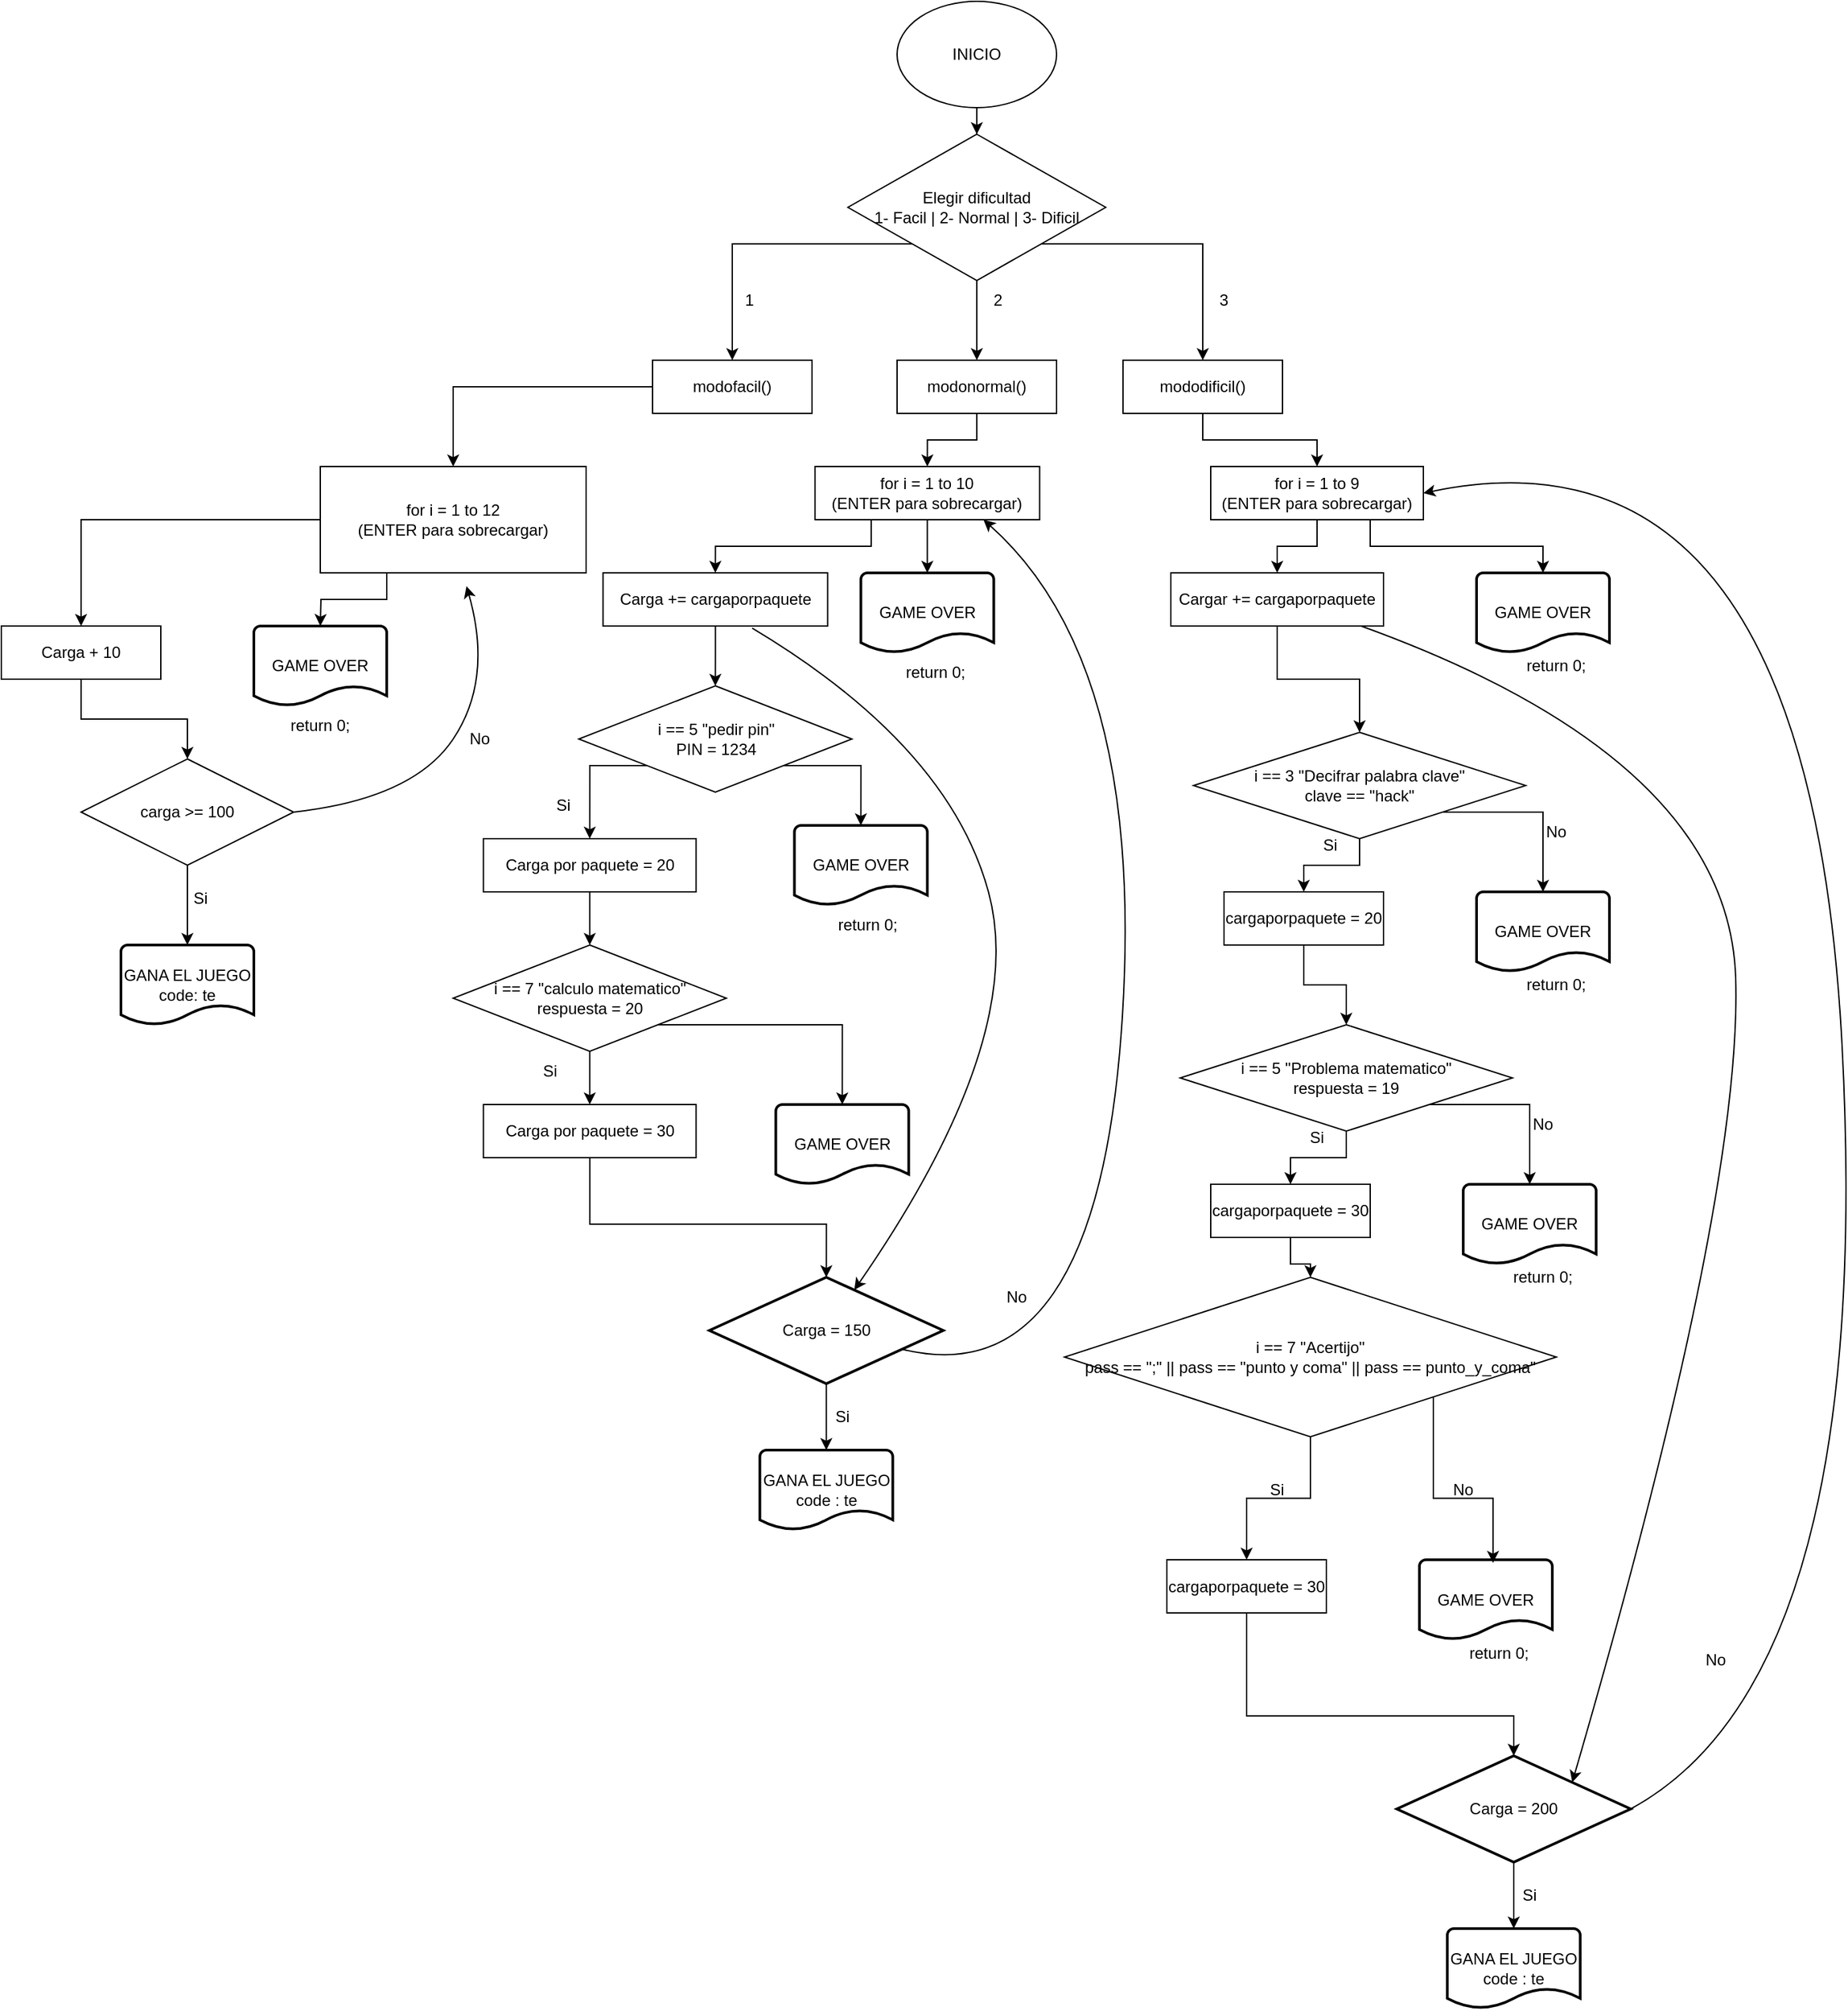 <mxfile version="27.0.9">
  <diagram name="Página-1" id="0kW9Z5ZiKooFzMVgs-mN">
    <mxGraphModel dx="2316" dy="894" grid="1" gridSize="10" guides="1" tooltips="1" connect="1" arrows="1" fold="1" page="1" pageScale="1" pageWidth="827" pageHeight="1169" math="0" shadow="0">
      <root>
        <mxCell id="0" />
        <mxCell id="1" parent="0" />
        <mxCell id="x7w9Sr6h0Abs_qpFQxAr-3" value="" style="edgeStyle=orthogonalEdgeStyle;rounded=0;orthogonalLoop=1;jettySize=auto;html=1;" edge="1" parent="1" source="x7w9Sr6h0Abs_qpFQxAr-1" target="x7w9Sr6h0Abs_qpFQxAr-2">
          <mxGeometry relative="1" as="geometry" />
        </mxCell>
        <mxCell id="x7w9Sr6h0Abs_qpFQxAr-1" value="INICIO" style="ellipse;whiteSpace=wrap;html=1;" vertex="1" parent="1">
          <mxGeometry x="354" y="10" width="120" height="80" as="geometry" />
        </mxCell>
        <mxCell id="x7w9Sr6h0Abs_qpFQxAr-9" style="edgeStyle=orthogonalEdgeStyle;rounded=0;orthogonalLoop=1;jettySize=auto;html=1;exitX=0;exitY=1;exitDx=0;exitDy=0;entryX=0.5;entryY=0;entryDx=0;entryDy=0;" edge="1" parent="1" source="x7w9Sr6h0Abs_qpFQxAr-2" target="x7w9Sr6h0Abs_qpFQxAr-5">
          <mxGeometry relative="1" as="geometry" />
        </mxCell>
        <mxCell id="x7w9Sr6h0Abs_qpFQxAr-10" style="edgeStyle=orthogonalEdgeStyle;rounded=0;orthogonalLoop=1;jettySize=auto;html=1;entryX=0.5;entryY=0;entryDx=0;entryDy=0;" edge="1" parent="1" source="x7w9Sr6h0Abs_qpFQxAr-2" target="x7w9Sr6h0Abs_qpFQxAr-6">
          <mxGeometry relative="1" as="geometry" />
        </mxCell>
        <mxCell id="x7w9Sr6h0Abs_qpFQxAr-11" style="edgeStyle=orthogonalEdgeStyle;rounded=0;orthogonalLoop=1;jettySize=auto;html=1;exitX=1;exitY=1;exitDx=0;exitDy=0;entryX=0.5;entryY=0;entryDx=0;entryDy=0;" edge="1" parent="1" source="x7w9Sr6h0Abs_qpFQxAr-2" target="x7w9Sr6h0Abs_qpFQxAr-7">
          <mxGeometry relative="1" as="geometry" />
        </mxCell>
        <mxCell id="x7w9Sr6h0Abs_qpFQxAr-2" value="Elegir dificultad&lt;div&gt;1- Facil | 2- Normal | 3- Dificil&lt;/div&gt;" style="rhombus;whiteSpace=wrap;html=1;" vertex="1" parent="1">
          <mxGeometry x="317" y="110" width="194" height="110" as="geometry" />
        </mxCell>
        <mxCell id="x7w9Sr6h0Abs_qpFQxAr-13" style="edgeStyle=orthogonalEdgeStyle;rounded=0;orthogonalLoop=1;jettySize=auto;html=1;entryX=0.5;entryY=0;entryDx=0;entryDy=0;" edge="1" parent="1" source="x7w9Sr6h0Abs_qpFQxAr-5" target="x7w9Sr6h0Abs_qpFQxAr-12">
          <mxGeometry relative="1" as="geometry" />
        </mxCell>
        <mxCell id="x7w9Sr6h0Abs_qpFQxAr-5" value="modofacil()" style="rounded=0;whiteSpace=wrap;html=1;" vertex="1" parent="1">
          <mxGeometry x="170" y="280" width="120" height="40" as="geometry" />
        </mxCell>
        <mxCell id="x7w9Sr6h0Abs_qpFQxAr-28" style="edgeStyle=orthogonalEdgeStyle;rounded=0;orthogonalLoop=1;jettySize=auto;html=1;entryX=0.5;entryY=0;entryDx=0;entryDy=0;" edge="1" parent="1" source="x7w9Sr6h0Abs_qpFQxAr-6" target="x7w9Sr6h0Abs_qpFQxAr-27">
          <mxGeometry relative="1" as="geometry" />
        </mxCell>
        <mxCell id="x7w9Sr6h0Abs_qpFQxAr-6" value="modonormal()" style="rounded=0;whiteSpace=wrap;html=1;" vertex="1" parent="1">
          <mxGeometry x="354" y="280" width="120" height="40" as="geometry" />
        </mxCell>
        <mxCell id="x7w9Sr6h0Abs_qpFQxAr-72" style="edgeStyle=orthogonalEdgeStyle;rounded=0;orthogonalLoop=1;jettySize=auto;html=1;entryX=0.5;entryY=0;entryDx=0;entryDy=0;" edge="1" parent="1" source="x7w9Sr6h0Abs_qpFQxAr-7" target="x7w9Sr6h0Abs_qpFQxAr-67">
          <mxGeometry relative="1" as="geometry" />
        </mxCell>
        <mxCell id="x7w9Sr6h0Abs_qpFQxAr-7" value="mododificil()" style="rounded=0;whiteSpace=wrap;html=1;" vertex="1" parent="1">
          <mxGeometry x="524" y="280" width="120" height="40" as="geometry" />
        </mxCell>
        <mxCell id="x7w9Sr6h0Abs_qpFQxAr-8" style="edgeStyle=orthogonalEdgeStyle;rounded=0;orthogonalLoop=1;jettySize=auto;html=1;exitX=0.5;exitY=1;exitDx=0;exitDy=0;" edge="1" parent="1" source="x7w9Sr6h0Abs_qpFQxAr-6" target="x7w9Sr6h0Abs_qpFQxAr-6">
          <mxGeometry relative="1" as="geometry" />
        </mxCell>
        <mxCell id="x7w9Sr6h0Abs_qpFQxAr-18" style="edgeStyle=orthogonalEdgeStyle;rounded=0;orthogonalLoop=1;jettySize=auto;html=1;exitX=0.25;exitY=1;exitDx=0;exitDy=0;entryX=0.5;entryY=0;entryDx=0;entryDy=0;" edge="1" parent="1" source="x7w9Sr6h0Abs_qpFQxAr-12">
          <mxGeometry relative="1" as="geometry">
            <mxPoint x="-80" y="480" as="targetPoint" />
          </mxGeometry>
        </mxCell>
        <mxCell id="x7w9Sr6h0Abs_qpFQxAr-19" style="edgeStyle=orthogonalEdgeStyle;rounded=0;orthogonalLoop=1;jettySize=auto;html=1;entryX=0.5;entryY=0;entryDx=0;entryDy=0;" edge="1" parent="1" source="x7w9Sr6h0Abs_qpFQxAr-12" target="x7w9Sr6h0Abs_qpFQxAr-14">
          <mxGeometry relative="1" as="geometry" />
        </mxCell>
        <mxCell id="x7w9Sr6h0Abs_qpFQxAr-12" value="for i = 1 to 12&lt;div&gt;(ENTER para sobrecargar)&lt;/div&gt;" style="rounded=0;whiteSpace=wrap;html=1;" vertex="1" parent="1">
          <mxGeometry x="-80" y="360" width="200" height="80" as="geometry" />
        </mxCell>
        <mxCell id="x7w9Sr6h0Abs_qpFQxAr-20" style="edgeStyle=orthogonalEdgeStyle;rounded=0;orthogonalLoop=1;jettySize=auto;html=1;entryX=0.5;entryY=0;entryDx=0;entryDy=0;" edge="1" parent="1" source="x7w9Sr6h0Abs_qpFQxAr-14" target="x7w9Sr6h0Abs_qpFQxAr-16">
          <mxGeometry relative="1" as="geometry" />
        </mxCell>
        <mxCell id="x7w9Sr6h0Abs_qpFQxAr-14" value="Carga + 10" style="rounded=0;whiteSpace=wrap;html=1;" vertex="1" parent="1">
          <mxGeometry x="-320" y="480" width="120" height="40" as="geometry" />
        </mxCell>
        <mxCell id="x7w9Sr6h0Abs_qpFQxAr-26" style="edgeStyle=orthogonalEdgeStyle;rounded=0;orthogonalLoop=1;jettySize=auto;html=1;exitX=0.5;exitY=1;exitDx=0;exitDy=0;" edge="1" parent="1" source="x7w9Sr6h0Abs_qpFQxAr-16" target="x7w9Sr6h0Abs_qpFQxAr-25">
          <mxGeometry relative="1" as="geometry" />
        </mxCell>
        <mxCell id="x7w9Sr6h0Abs_qpFQxAr-16" value="carga &amp;gt;= 100" style="rhombus;whiteSpace=wrap;html=1;" vertex="1" parent="1">
          <mxGeometry x="-260" y="580" width="160" height="80" as="geometry" />
        </mxCell>
        <mxCell id="x7w9Sr6h0Abs_qpFQxAr-17" value="" style="curved=1;endArrow=classic;html=1;rounded=0;exitX=1;exitY=0.5;exitDx=0;exitDy=0;" edge="1" parent="1" source="x7w9Sr6h0Abs_qpFQxAr-16">
          <mxGeometry width="50" height="50" relative="1" as="geometry">
            <mxPoint x="60" y="500" as="sourcePoint" />
            <mxPoint x="30" y="450" as="targetPoint" />
            <Array as="points">
              <mxPoint x="-10" y="610" />
              <mxPoint x="50" y="520" />
            </Array>
          </mxGeometry>
        </mxCell>
        <mxCell id="x7w9Sr6h0Abs_qpFQxAr-21" value="Si" style="text;strokeColor=none;align=center;fillColor=none;html=1;verticalAlign=middle;whiteSpace=wrap;rounded=0;" vertex="1" parent="1">
          <mxGeometry x="-200" y="670" width="60" height="30" as="geometry" />
        </mxCell>
        <mxCell id="x7w9Sr6h0Abs_qpFQxAr-22" value="No" style="text;html=1;align=center;verticalAlign=middle;whiteSpace=wrap;rounded=0;" vertex="1" parent="1">
          <mxGeometry x="10" y="550" width="60" height="30" as="geometry" />
        </mxCell>
        <mxCell id="x7w9Sr6h0Abs_qpFQxAr-24" value="GAME OVER" style="strokeWidth=2;html=1;shape=mxgraph.flowchart.document2;whiteSpace=wrap;size=0.25;" vertex="1" parent="1">
          <mxGeometry x="-130" y="480" width="100" height="60" as="geometry" />
        </mxCell>
        <mxCell id="x7w9Sr6h0Abs_qpFQxAr-25" value="GANA EL JUEGO&lt;div&gt;code: te&lt;/div&gt;" style="strokeWidth=2;html=1;shape=mxgraph.flowchart.document2;whiteSpace=wrap;size=0.25;" vertex="1" parent="1">
          <mxGeometry x="-230" y="720" width="100" height="60" as="geometry" />
        </mxCell>
        <mxCell id="x7w9Sr6h0Abs_qpFQxAr-32" style="edgeStyle=orthogonalEdgeStyle;rounded=0;orthogonalLoop=1;jettySize=auto;html=1;exitX=0.25;exitY=1;exitDx=0;exitDy=0;entryX=0.5;entryY=0;entryDx=0;entryDy=0;" edge="1" parent="1" source="x7w9Sr6h0Abs_qpFQxAr-27" target="x7w9Sr6h0Abs_qpFQxAr-29">
          <mxGeometry relative="1" as="geometry" />
        </mxCell>
        <mxCell id="x7w9Sr6h0Abs_qpFQxAr-27" value="for i = 1 to 10&lt;div&gt;(ENTER para sobrecargar)&lt;/div&gt;" style="rounded=0;whiteSpace=wrap;html=1;" vertex="1" parent="1">
          <mxGeometry x="292.25" y="360" width="169" height="40" as="geometry" />
        </mxCell>
        <mxCell id="x7w9Sr6h0Abs_qpFQxAr-37" value="" style="edgeStyle=orthogonalEdgeStyle;rounded=0;orthogonalLoop=1;jettySize=auto;html=1;" edge="1" parent="1" source="x7w9Sr6h0Abs_qpFQxAr-29" target="x7w9Sr6h0Abs_qpFQxAr-36">
          <mxGeometry relative="1" as="geometry" />
        </mxCell>
        <mxCell id="x7w9Sr6h0Abs_qpFQxAr-29" value="Carga += cargaporpaquete" style="rounded=0;whiteSpace=wrap;html=1;" vertex="1" parent="1">
          <mxGeometry x="132.75" y="440" width="169" height="40" as="geometry" />
        </mxCell>
        <mxCell id="x7w9Sr6h0Abs_qpFQxAr-34" value="GAME OVER" style="strokeWidth=2;html=1;shape=mxgraph.flowchart.document2;whiteSpace=wrap;size=0.25;" vertex="1" parent="1">
          <mxGeometry x="326.75" y="440" width="100" height="60" as="geometry" />
        </mxCell>
        <mxCell id="x7w9Sr6h0Abs_qpFQxAr-35" style="edgeStyle=orthogonalEdgeStyle;rounded=0;orthogonalLoop=1;jettySize=auto;html=1;exitX=0.5;exitY=1;exitDx=0;exitDy=0;entryX=0.5;entryY=0;entryDx=0;entryDy=0;entryPerimeter=0;" edge="1" parent="1" source="x7w9Sr6h0Abs_qpFQxAr-27" target="x7w9Sr6h0Abs_qpFQxAr-34">
          <mxGeometry relative="1" as="geometry" />
        </mxCell>
        <mxCell id="x7w9Sr6h0Abs_qpFQxAr-39" style="edgeStyle=orthogonalEdgeStyle;rounded=0;orthogonalLoop=1;jettySize=auto;html=1;exitX=0;exitY=1;exitDx=0;exitDy=0;entryX=0.5;entryY=0;entryDx=0;entryDy=0;" edge="1" parent="1" source="x7w9Sr6h0Abs_qpFQxAr-36" target="x7w9Sr6h0Abs_qpFQxAr-38">
          <mxGeometry relative="1" as="geometry">
            <Array as="points">
              <mxPoint x="122.75" y="585" />
            </Array>
          </mxGeometry>
        </mxCell>
        <mxCell id="x7w9Sr6h0Abs_qpFQxAr-36" value="i == 5 &quot;pedir pin&quot;&lt;br&gt;PIN = 1234" style="rhombus;whiteSpace=wrap;html=1;rounded=0;" vertex="1" parent="1">
          <mxGeometry x="114.5" y="525" width="205.5" height="80" as="geometry" />
        </mxCell>
        <mxCell id="x7w9Sr6h0Abs_qpFQxAr-43" style="edgeStyle=orthogonalEdgeStyle;rounded=0;orthogonalLoop=1;jettySize=auto;html=1;entryX=0.5;entryY=0;entryDx=0;entryDy=0;" edge="1" parent="1" source="x7w9Sr6h0Abs_qpFQxAr-38" target="x7w9Sr6h0Abs_qpFQxAr-41">
          <mxGeometry relative="1" as="geometry" />
        </mxCell>
        <mxCell id="x7w9Sr6h0Abs_qpFQxAr-38" value="Carga por paquete = 20" style="rounded=0;whiteSpace=wrap;html=1;" vertex="1" parent="1">
          <mxGeometry x="42.75" y="640" width="160" height="40" as="geometry" />
        </mxCell>
        <mxCell id="x7w9Sr6h0Abs_qpFQxAr-44" style="edgeStyle=orthogonalEdgeStyle;rounded=0;orthogonalLoop=1;jettySize=auto;html=1;entryX=0.5;entryY=0;entryDx=0;entryDy=0;" edge="1" parent="1" source="x7w9Sr6h0Abs_qpFQxAr-41" target="x7w9Sr6h0Abs_qpFQxAr-42">
          <mxGeometry relative="1" as="geometry" />
        </mxCell>
        <mxCell id="x7w9Sr6h0Abs_qpFQxAr-41" value="i == 7 &quot;calculo matematico&quot;&lt;br&gt;respuesta = 20" style="rhombus;whiteSpace=wrap;html=1;rounded=0;" vertex="1" parent="1">
          <mxGeometry x="20" y="720" width="205.5" height="80" as="geometry" />
        </mxCell>
        <mxCell id="x7w9Sr6h0Abs_qpFQxAr-59" style="edgeStyle=orthogonalEdgeStyle;rounded=0;orthogonalLoop=1;jettySize=auto;html=1;entryX=0.5;entryY=0;entryDx=0;entryDy=0;" edge="1" parent="1" source="x7w9Sr6h0Abs_qpFQxAr-42" target="x7w9Sr6h0Abs_qpFQxAr-55">
          <mxGeometry relative="1" as="geometry">
            <Array as="points">
              <mxPoint x="122.75" y="930" />
              <mxPoint x="300.75" y="930" />
            </Array>
          </mxGeometry>
        </mxCell>
        <mxCell id="x7w9Sr6h0Abs_qpFQxAr-42" value="Carga por paquete = 30" style="rounded=0;whiteSpace=wrap;html=1;" vertex="1" parent="1">
          <mxGeometry x="42.75" y="840" width="160" height="40" as="geometry" />
        </mxCell>
        <mxCell id="x7w9Sr6h0Abs_qpFQxAr-45" value="Si" style="text;strokeColor=none;align=center;fillColor=none;html=1;verticalAlign=middle;whiteSpace=wrap;rounded=0;" vertex="1" parent="1">
          <mxGeometry x="72.75" y="600" width="60" height="30" as="geometry" />
        </mxCell>
        <mxCell id="x7w9Sr6h0Abs_qpFQxAr-46" value="Si" style="text;strokeColor=none;align=center;fillColor=none;html=1;verticalAlign=middle;whiteSpace=wrap;rounded=0;" vertex="1" parent="1">
          <mxGeometry x="62.75" y="800" width="60" height="30" as="geometry" />
        </mxCell>
        <mxCell id="x7w9Sr6h0Abs_qpFQxAr-47" value="GAME OVER" style="strokeWidth=2;html=1;shape=mxgraph.flowchart.document2;whiteSpace=wrap;size=0.25;" vertex="1" parent="1">
          <mxGeometry x="276.75" y="630" width="100" height="60" as="geometry" />
        </mxCell>
        <mxCell id="x7w9Sr6h0Abs_qpFQxAr-48" style="edgeStyle=orthogonalEdgeStyle;rounded=0;orthogonalLoop=1;jettySize=auto;html=1;exitX=1;exitY=1;exitDx=0;exitDy=0;entryX=0.5;entryY=0;entryDx=0;entryDy=0;entryPerimeter=0;" edge="1" parent="1" source="x7w9Sr6h0Abs_qpFQxAr-36" target="x7w9Sr6h0Abs_qpFQxAr-47">
          <mxGeometry relative="1" as="geometry">
            <Array as="points">
              <mxPoint x="326.75" y="585" />
            </Array>
          </mxGeometry>
        </mxCell>
        <mxCell id="x7w9Sr6h0Abs_qpFQxAr-49" value="GAME OVER" style="strokeWidth=2;html=1;shape=mxgraph.flowchart.document2;whiteSpace=wrap;size=0.25;" vertex="1" parent="1">
          <mxGeometry x="262.75" y="840" width="100" height="60" as="geometry" />
        </mxCell>
        <mxCell id="x7w9Sr6h0Abs_qpFQxAr-50" style="edgeStyle=orthogonalEdgeStyle;rounded=0;orthogonalLoop=1;jettySize=auto;html=1;exitX=1;exitY=1;exitDx=0;exitDy=0;entryX=0.5;entryY=0;entryDx=0;entryDy=0;entryPerimeter=0;" edge="1" parent="1" source="x7w9Sr6h0Abs_qpFQxAr-41" target="x7w9Sr6h0Abs_qpFQxAr-49">
          <mxGeometry relative="1" as="geometry" />
        </mxCell>
        <mxCell id="x7w9Sr6h0Abs_qpFQxAr-51" value="return 0;" style="text;html=1;align=center;verticalAlign=middle;whiteSpace=wrap;rounded=0;" vertex="1" parent="1">
          <mxGeometry x="301.75" y="690" width="60" height="30" as="geometry" />
        </mxCell>
        <mxCell id="x7w9Sr6h0Abs_qpFQxAr-52" value="return 0;" style="text;html=1;align=center;verticalAlign=middle;whiteSpace=wrap;rounded=0;" vertex="1" parent="1">
          <mxGeometry x="352.75" y="500" width="60" height="30" as="geometry" />
        </mxCell>
        <mxCell id="x7w9Sr6h0Abs_qpFQxAr-53" value="return 0;" style="text;html=1;align=center;verticalAlign=middle;whiteSpace=wrap;rounded=0;" vertex="1" parent="1">
          <mxGeometry x="-110" y="540" width="60" height="30" as="geometry" />
        </mxCell>
        <mxCell id="x7w9Sr6h0Abs_qpFQxAr-64" style="edgeStyle=orthogonalEdgeStyle;rounded=0;orthogonalLoop=1;jettySize=auto;html=1;exitX=0.5;exitY=1;exitDx=0;exitDy=0;" edge="1" parent="1" source="x7w9Sr6h0Abs_qpFQxAr-55" target="x7w9Sr6h0Abs_qpFQxAr-63">
          <mxGeometry relative="1" as="geometry" />
        </mxCell>
        <mxCell id="x7w9Sr6h0Abs_qpFQxAr-55" value="Carga = 150" style="rhombus;whiteSpace=wrap;html=1;strokeWidth=2;" vertex="1" parent="1">
          <mxGeometry x="212.75" y="970" width="176" height="80" as="geometry" />
        </mxCell>
        <mxCell id="x7w9Sr6h0Abs_qpFQxAr-60" value="No" style="text;html=1;align=center;verticalAlign=middle;whiteSpace=wrap;rounded=0;" vertex="1" parent="1">
          <mxGeometry x="413.75" y="970" width="60" height="30" as="geometry" />
        </mxCell>
        <mxCell id="x7w9Sr6h0Abs_qpFQxAr-62" value="" style="curved=1;endArrow=classic;html=1;rounded=0;entryX=0.75;entryY=1;entryDx=0;entryDy=0;" edge="1" parent="1" source="x7w9Sr6h0Abs_qpFQxAr-55" target="x7w9Sr6h0Abs_qpFQxAr-27">
          <mxGeometry width="50" height="50" relative="1" as="geometry">
            <mxPoint x="452.75" y="1060" as="sourcePoint" />
            <mxPoint x="502.75" y="1010" as="targetPoint" />
            <Array as="points">
              <mxPoint x="502.75" y="1060" />
              <mxPoint x="542.75" y="510" />
            </Array>
          </mxGeometry>
        </mxCell>
        <mxCell id="x7w9Sr6h0Abs_qpFQxAr-63" value="GANA EL JUEGO&lt;div&gt;code : te&lt;/div&gt;" style="strokeWidth=2;html=1;shape=mxgraph.flowchart.document2;whiteSpace=wrap;size=0.25;" vertex="1" parent="1">
          <mxGeometry x="250.75" y="1100" width="100" height="60" as="geometry" />
        </mxCell>
        <mxCell id="x7w9Sr6h0Abs_qpFQxAr-65" value="Si" style="text;strokeColor=none;align=center;fillColor=none;html=1;verticalAlign=middle;whiteSpace=wrap;rounded=0;" vertex="1" parent="1">
          <mxGeometry x="282.75" y="1060" width="60" height="30" as="geometry" />
        </mxCell>
        <mxCell id="x7w9Sr6h0Abs_qpFQxAr-66" value="" style="curved=1;endArrow=classic;html=1;rounded=0;exitX=0.664;exitY=1.04;exitDx=0;exitDy=0;exitPerimeter=0;" edge="1" parent="1" source="x7w9Sr6h0Abs_qpFQxAr-29" target="x7w9Sr6h0Abs_qpFQxAr-55">
          <mxGeometry width="50" height="50" relative="1" as="geometry">
            <mxPoint x="392.75" y="590" as="sourcePoint" />
            <mxPoint x="442.75" y="540" as="targetPoint" />
            <Array as="points">
              <mxPoint x="392.75" y="570" />
              <mxPoint x="452.75" y="790" />
            </Array>
          </mxGeometry>
        </mxCell>
        <mxCell id="x7w9Sr6h0Abs_qpFQxAr-76" style="edgeStyle=orthogonalEdgeStyle;rounded=0;orthogonalLoop=1;jettySize=auto;html=1;entryX=0.5;entryY=0;entryDx=0;entryDy=0;" edge="1" parent="1" source="x7w9Sr6h0Abs_qpFQxAr-67" target="x7w9Sr6h0Abs_qpFQxAr-73">
          <mxGeometry relative="1" as="geometry" />
        </mxCell>
        <mxCell id="x7w9Sr6h0Abs_qpFQxAr-67" value="for i = 1 to 9&lt;div&gt;(ENTER para sobrecargar)&lt;/div&gt;" style="rounded=0;whiteSpace=wrap;html=1;" vertex="1" parent="1">
          <mxGeometry x="590" y="360" width="160" height="40" as="geometry" />
        </mxCell>
        <mxCell id="x7w9Sr6h0Abs_qpFQxAr-68" value="1&lt;span style=&quot;color: rgba(0, 0, 0, 0); font-family: monospace; font-size: 0px; text-align: start; text-wrap-mode: nowrap;&quot;&gt;%3CmxGraphModel%3E%3Croot%3E%3CmxCell%20id%3D%220%22%2F%3E%3CmxCell%20id%3D%221%22%20parent%3D%220%22%2F%3E%3CmxCell%20id%3D%222%22%20value%3D%22No%22%20style%3D%22text%3Bhtml%3D1%3Balign%3Dcenter%3BverticalAlign%3Dmiddle%3BwhiteSpace%3Dwrap%3Brounded%3D0%3B%22%20vertex%3D%221%22%20parent%3D%221%22%3E%3CmxGeometry%20x%3D%2210%22%20y%3D%22550%22%20width%3D%2260%22%20height%3D%2230%22%20as%3D%22geometry%22%2F%3E%3C%2FmxCell%3E%3C%2Froot%3E%3C%2FmxGraphModel%3E&lt;/span&gt;" style="text;html=1;align=center;verticalAlign=middle;whiteSpace=wrap;rounded=0;" vertex="1" parent="1">
          <mxGeometry x="212.75" y="220" width="60" height="30" as="geometry" />
        </mxCell>
        <mxCell id="x7w9Sr6h0Abs_qpFQxAr-70" value="2" style="text;html=1;align=center;verticalAlign=middle;whiteSpace=wrap;rounded=0;" vertex="1" parent="1">
          <mxGeometry x="400" y="220" width="60" height="30" as="geometry" />
        </mxCell>
        <mxCell id="x7w9Sr6h0Abs_qpFQxAr-71" value="3" style="text;html=1;align=center;verticalAlign=middle;whiteSpace=wrap;rounded=0;" vertex="1" parent="1">
          <mxGeometry x="570" y="220" width="60" height="30" as="geometry" />
        </mxCell>
        <mxCell id="x7w9Sr6h0Abs_qpFQxAr-78" value="" style="edgeStyle=orthogonalEdgeStyle;rounded=0;orthogonalLoop=1;jettySize=auto;html=1;" edge="1" parent="1" source="x7w9Sr6h0Abs_qpFQxAr-73" target="x7w9Sr6h0Abs_qpFQxAr-77">
          <mxGeometry relative="1" as="geometry" />
        </mxCell>
        <mxCell id="x7w9Sr6h0Abs_qpFQxAr-73" value="Cargar += cargaporpaquete" style="rounded=0;whiteSpace=wrap;html=1;" vertex="1" parent="1">
          <mxGeometry x="560" y="440" width="160" height="40" as="geometry" />
        </mxCell>
        <mxCell id="x7w9Sr6h0Abs_qpFQxAr-74" value="GAME OVER" style="strokeWidth=2;html=1;shape=mxgraph.flowchart.document2;whiteSpace=wrap;size=0.25;" vertex="1" parent="1">
          <mxGeometry x="790" y="440" width="100" height="60" as="geometry" />
        </mxCell>
        <mxCell id="x7w9Sr6h0Abs_qpFQxAr-75" value="return 0;" style="text;html=1;align=center;verticalAlign=middle;whiteSpace=wrap;rounded=0;" vertex="1" parent="1">
          <mxGeometry x="820" y="495" width="60" height="30" as="geometry" />
        </mxCell>
        <mxCell id="x7w9Sr6h0Abs_qpFQxAr-86" style="edgeStyle=orthogonalEdgeStyle;rounded=0;orthogonalLoop=1;jettySize=auto;html=1;exitX=0.5;exitY=1;exitDx=0;exitDy=0;entryX=0.5;entryY=0;entryDx=0;entryDy=0;" edge="1" parent="1" source="x7w9Sr6h0Abs_qpFQxAr-77" target="x7w9Sr6h0Abs_qpFQxAr-81">
          <mxGeometry relative="1" as="geometry" />
        </mxCell>
        <mxCell id="x7w9Sr6h0Abs_qpFQxAr-77" value="i == 3 &quot;Decifrar palabra clave&quot;&lt;div&gt;clave == &quot;hack&quot;&lt;/div&gt;" style="rhombus;whiteSpace=wrap;html=1;rounded=0;" vertex="1" parent="1">
          <mxGeometry x="577" y="560" width="250" height="80" as="geometry" />
        </mxCell>
        <mxCell id="x7w9Sr6h0Abs_qpFQxAr-80" style="edgeStyle=orthogonalEdgeStyle;rounded=0;orthogonalLoop=1;jettySize=auto;html=1;exitX=0.75;exitY=1;exitDx=0;exitDy=0;entryX=0.5;entryY=0;entryDx=0;entryDy=0;entryPerimeter=0;" edge="1" parent="1" source="x7w9Sr6h0Abs_qpFQxAr-67" target="x7w9Sr6h0Abs_qpFQxAr-74">
          <mxGeometry relative="1" as="geometry" />
        </mxCell>
        <mxCell id="x7w9Sr6h0Abs_qpFQxAr-97" style="edgeStyle=orthogonalEdgeStyle;rounded=0;orthogonalLoop=1;jettySize=auto;html=1;entryX=0.5;entryY=0;entryDx=0;entryDy=0;" edge="1" parent="1" source="x7w9Sr6h0Abs_qpFQxAr-81" target="x7w9Sr6h0Abs_qpFQxAr-90">
          <mxGeometry relative="1" as="geometry" />
        </mxCell>
        <mxCell id="x7w9Sr6h0Abs_qpFQxAr-81" value="cargaporpaquete = 20" style="rounded=0;whiteSpace=wrap;html=1;" vertex="1" parent="1">
          <mxGeometry x="600" y="680" width="120" height="40" as="geometry" />
        </mxCell>
        <mxCell id="x7w9Sr6h0Abs_qpFQxAr-82" value="GAME OVER" style="strokeWidth=2;html=1;shape=mxgraph.flowchart.document2;whiteSpace=wrap;size=0.25;" vertex="1" parent="1">
          <mxGeometry x="790" y="680" width="100" height="60" as="geometry" />
        </mxCell>
        <mxCell id="x7w9Sr6h0Abs_qpFQxAr-83" value="return 0;" style="text;html=1;align=center;verticalAlign=middle;whiteSpace=wrap;rounded=0;" vertex="1" parent="1">
          <mxGeometry x="820" y="735" width="60" height="30" as="geometry" />
        </mxCell>
        <mxCell id="x7w9Sr6h0Abs_qpFQxAr-84" style="edgeStyle=orthogonalEdgeStyle;rounded=0;orthogonalLoop=1;jettySize=auto;html=1;exitX=1;exitY=1;exitDx=0;exitDy=0;entryX=0.5;entryY=0;entryDx=0;entryDy=0;entryPerimeter=0;" edge="1" parent="1" source="x7w9Sr6h0Abs_qpFQxAr-77" target="x7w9Sr6h0Abs_qpFQxAr-82">
          <mxGeometry relative="1" as="geometry">
            <Array as="points">
              <mxPoint x="840" y="620" />
            </Array>
          </mxGeometry>
        </mxCell>
        <mxCell id="x7w9Sr6h0Abs_qpFQxAr-87" value="No" style="text;html=1;align=center;verticalAlign=middle;whiteSpace=wrap;rounded=0;" vertex="1" parent="1">
          <mxGeometry x="820" y="620" width="60" height="30" as="geometry" />
        </mxCell>
        <mxCell id="x7w9Sr6h0Abs_qpFQxAr-88" value="Si" style="text;html=1;align=center;verticalAlign=middle;whiteSpace=wrap;rounded=0;" vertex="1" parent="1">
          <mxGeometry x="650" y="630" width="60" height="30" as="geometry" />
        </mxCell>
        <mxCell id="x7w9Sr6h0Abs_qpFQxAr-89" style="edgeStyle=orthogonalEdgeStyle;rounded=0;orthogonalLoop=1;jettySize=auto;html=1;exitX=0.5;exitY=1;exitDx=0;exitDy=0;entryX=0.5;entryY=0;entryDx=0;entryDy=0;" edge="1" parent="1" source="x7w9Sr6h0Abs_qpFQxAr-90" target="x7w9Sr6h0Abs_qpFQxAr-91">
          <mxGeometry relative="1" as="geometry" />
        </mxCell>
        <mxCell id="x7w9Sr6h0Abs_qpFQxAr-90" value="i == 5 &quot;Problema matematico&quot;&lt;div&gt;respuesta = 19&lt;/div&gt;" style="rhombus;whiteSpace=wrap;html=1;rounded=0;" vertex="1" parent="1">
          <mxGeometry x="567" y="780" width="250" height="80" as="geometry" />
        </mxCell>
        <mxCell id="x7w9Sr6h0Abs_qpFQxAr-106" style="edgeStyle=orthogonalEdgeStyle;rounded=0;orthogonalLoop=1;jettySize=auto;html=1;entryX=0.5;entryY=0;entryDx=0;entryDy=0;" edge="1" parent="1" source="x7w9Sr6h0Abs_qpFQxAr-91" target="x7w9Sr6h0Abs_qpFQxAr-99">
          <mxGeometry relative="1" as="geometry" />
        </mxCell>
        <mxCell id="x7w9Sr6h0Abs_qpFQxAr-91" value="cargaporpaquete = 30" style="rounded=0;whiteSpace=wrap;html=1;" vertex="1" parent="1">
          <mxGeometry x="590" y="900" width="120" height="40" as="geometry" />
        </mxCell>
        <mxCell id="x7w9Sr6h0Abs_qpFQxAr-92" value="GAME OVER" style="strokeWidth=2;html=1;shape=mxgraph.flowchart.document2;whiteSpace=wrap;size=0.25;" vertex="1" parent="1">
          <mxGeometry x="780" y="900" width="100" height="60" as="geometry" />
        </mxCell>
        <mxCell id="x7w9Sr6h0Abs_qpFQxAr-93" value="return 0;" style="text;html=1;align=center;verticalAlign=middle;whiteSpace=wrap;rounded=0;" vertex="1" parent="1">
          <mxGeometry x="810" y="955" width="60" height="30" as="geometry" />
        </mxCell>
        <mxCell id="x7w9Sr6h0Abs_qpFQxAr-94" style="edgeStyle=orthogonalEdgeStyle;rounded=0;orthogonalLoop=1;jettySize=auto;html=1;exitX=1;exitY=1;exitDx=0;exitDy=0;entryX=0.5;entryY=0;entryDx=0;entryDy=0;entryPerimeter=0;" edge="1" parent="1" source="x7w9Sr6h0Abs_qpFQxAr-90" target="x7w9Sr6h0Abs_qpFQxAr-92">
          <mxGeometry relative="1" as="geometry">
            <Array as="points">
              <mxPoint x="830" y="840" />
            </Array>
          </mxGeometry>
        </mxCell>
        <mxCell id="x7w9Sr6h0Abs_qpFQxAr-95" value="No" style="text;html=1;align=center;verticalAlign=middle;whiteSpace=wrap;rounded=0;" vertex="1" parent="1">
          <mxGeometry x="810" y="840" width="60" height="30" as="geometry" />
        </mxCell>
        <mxCell id="x7w9Sr6h0Abs_qpFQxAr-96" value="Si" style="text;html=1;align=center;verticalAlign=middle;whiteSpace=wrap;rounded=0;" vertex="1" parent="1">
          <mxGeometry x="640" y="850" width="60" height="30" as="geometry" />
        </mxCell>
        <mxCell id="x7w9Sr6h0Abs_qpFQxAr-111" style="edgeStyle=orthogonalEdgeStyle;rounded=0;orthogonalLoop=1;jettySize=auto;html=1;exitX=0.5;exitY=1;exitDx=0;exitDy=0;entryX=0.5;entryY=0;entryDx=0;entryDy=0;" edge="1" parent="1" source="x7w9Sr6h0Abs_qpFQxAr-99" target="x7w9Sr6h0Abs_qpFQxAr-100">
          <mxGeometry relative="1" as="geometry" />
        </mxCell>
        <mxCell id="x7w9Sr6h0Abs_qpFQxAr-99" value="i == 7 &quot;Acertijo&quot;&lt;div&gt;pass == &quot;;&quot; || pass == &quot;punto y coma&quot; || pass == punto_y_coma&quot;&lt;/div&gt;" style="rhombus;whiteSpace=wrap;html=1;rounded=0;" vertex="1" parent="1">
          <mxGeometry x="480" y="970" width="370" height="120" as="geometry" />
        </mxCell>
        <mxCell id="x7w9Sr6h0Abs_qpFQxAr-116" style="edgeStyle=orthogonalEdgeStyle;rounded=0;orthogonalLoop=1;jettySize=auto;html=1;" edge="1" parent="1" source="x7w9Sr6h0Abs_qpFQxAr-100" target="x7w9Sr6h0Abs_qpFQxAr-113">
          <mxGeometry relative="1" as="geometry">
            <Array as="points">
              <mxPoint x="617" y="1300" />
              <mxPoint x="818" y="1300" />
            </Array>
          </mxGeometry>
        </mxCell>
        <mxCell id="x7w9Sr6h0Abs_qpFQxAr-100" value="cargaporpaquete = 30" style="rounded=0;whiteSpace=wrap;html=1;" vertex="1" parent="1">
          <mxGeometry x="557" y="1182.5" width="120" height="40" as="geometry" />
        </mxCell>
        <mxCell id="x7w9Sr6h0Abs_qpFQxAr-101" value="GAME OVER" style="strokeWidth=2;html=1;shape=mxgraph.flowchart.document2;whiteSpace=wrap;size=0.25;" vertex="1" parent="1">
          <mxGeometry x="747" y="1182.5" width="100" height="60" as="geometry" />
        </mxCell>
        <mxCell id="x7w9Sr6h0Abs_qpFQxAr-102" value="return 0;" style="text;html=1;align=center;verticalAlign=middle;whiteSpace=wrap;rounded=0;" vertex="1" parent="1">
          <mxGeometry x="777" y="1237.5" width="60" height="30" as="geometry" />
        </mxCell>
        <mxCell id="x7w9Sr6h0Abs_qpFQxAr-104" value="No" style="text;html=1;align=center;verticalAlign=middle;whiteSpace=wrap;rounded=0;" vertex="1" parent="1">
          <mxGeometry x="750" y="1115" width="60" height="30" as="geometry" />
        </mxCell>
        <mxCell id="x7w9Sr6h0Abs_qpFQxAr-105" value="Si" style="text;html=1;align=center;verticalAlign=middle;whiteSpace=wrap;rounded=0;" vertex="1" parent="1">
          <mxGeometry x="610" y="1115" width="60" height="30" as="geometry" />
        </mxCell>
        <mxCell id="x7w9Sr6h0Abs_qpFQxAr-107" style="edgeStyle=orthogonalEdgeStyle;rounded=0;orthogonalLoop=1;jettySize=auto;html=1;exitX=1;exitY=1;exitDx=0;exitDy=0;entryX=0.554;entryY=0.04;entryDx=0;entryDy=0;entryPerimeter=0;" edge="1" parent="1" source="x7w9Sr6h0Abs_qpFQxAr-99" target="x7w9Sr6h0Abs_qpFQxAr-101">
          <mxGeometry relative="1" as="geometry" />
        </mxCell>
        <mxCell id="x7w9Sr6h0Abs_qpFQxAr-112" style="edgeStyle=orthogonalEdgeStyle;rounded=0;orthogonalLoop=1;jettySize=auto;html=1;exitX=0.5;exitY=1;exitDx=0;exitDy=0;" edge="1" parent="1" source="x7w9Sr6h0Abs_qpFQxAr-113" target="x7w9Sr6h0Abs_qpFQxAr-114">
          <mxGeometry relative="1" as="geometry" />
        </mxCell>
        <mxCell id="x7w9Sr6h0Abs_qpFQxAr-113" value="Carga = 200" style="rhombus;whiteSpace=wrap;html=1;strokeWidth=2;" vertex="1" parent="1">
          <mxGeometry x="730" y="1330" width="176" height="80" as="geometry" />
        </mxCell>
        <mxCell id="x7w9Sr6h0Abs_qpFQxAr-114" value="GANA EL JUEGO&lt;div&gt;code : te&lt;/div&gt;" style="strokeWidth=2;html=1;shape=mxgraph.flowchart.document2;whiteSpace=wrap;size=0.25;" vertex="1" parent="1">
          <mxGeometry x="768" y="1460" width="100" height="60" as="geometry" />
        </mxCell>
        <mxCell id="x7w9Sr6h0Abs_qpFQxAr-115" value="Si" style="text;strokeColor=none;align=center;fillColor=none;html=1;verticalAlign=middle;whiteSpace=wrap;rounded=0;" vertex="1" parent="1">
          <mxGeometry x="800" y="1420" width="60" height="30" as="geometry" />
        </mxCell>
        <mxCell id="x7w9Sr6h0Abs_qpFQxAr-117" value="" style="curved=1;endArrow=classic;html=1;rounded=0;entryX=1;entryY=0.5;entryDx=0;entryDy=0;exitX=1;exitY=0.5;exitDx=0;exitDy=0;" edge="1" parent="1" source="x7w9Sr6h0Abs_qpFQxAr-113" target="x7w9Sr6h0Abs_qpFQxAr-67">
          <mxGeometry width="50" height="50" relative="1" as="geometry">
            <mxPoint x="906" y="1369" as="sourcePoint" />
            <mxPoint x="967" y="745" as="targetPoint" />
            <Array as="points">
              <mxPoint x="1090" y="1270" />
              <mxPoint x="1040" y="320" />
            </Array>
          </mxGeometry>
        </mxCell>
        <mxCell id="x7w9Sr6h0Abs_qpFQxAr-120" value="No" style="text;html=1;align=center;verticalAlign=middle;whiteSpace=wrap;rounded=0;" vertex="1" parent="1">
          <mxGeometry x="940" y="1242.5" width="60" height="30" as="geometry" />
        </mxCell>
        <mxCell id="x7w9Sr6h0Abs_qpFQxAr-121" value="" style="curved=1;endArrow=classic;html=1;rounded=0;exitX=0.664;exitY=1.04;exitDx=0;exitDy=0;exitPerimeter=0;entryX=1;entryY=0;entryDx=0;entryDy=0;" edge="1" parent="1" target="x7w9Sr6h0Abs_qpFQxAr-113">
          <mxGeometry width="50" height="50" relative="1" as="geometry">
            <mxPoint x="703.13" y="480" as="sourcePoint" />
            <mxPoint x="780.13" y="978" as="targetPoint" />
            <Array as="points">
              <mxPoint x="980" y="580" />
              <mxPoint x="990" y="910" />
            </Array>
          </mxGeometry>
        </mxCell>
      </root>
    </mxGraphModel>
  </diagram>
</mxfile>
